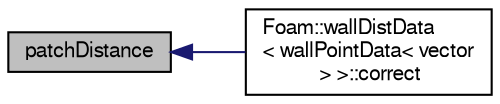 digraph "patchDistance"
{
  bgcolor="transparent";
  edge [fontname="FreeSans",fontsize="10",labelfontname="FreeSans",labelfontsize="10"];
  node [fontname="FreeSans",fontsize="10",shape=record];
  rankdir="LR";
  Node15 [label="patchDistance",height=0.2,width=0.4,color="black", fillcolor="grey75", style="filled", fontcolor="black"];
  Node15 -> Node16 [dir="back",color="midnightblue",fontsize="10",style="solid",fontname="FreeSans"];
  Node16 [label="Foam::wallDistData\l\< wallPointData\< vector\l \> \>::correct",height=0.2,width=0.4,color="black",URL="$a22902.html#a3ae44b28050c3aa494c1d8e18cf618c1",tooltip="Correct for mesh geom/topo changes. "];
}

